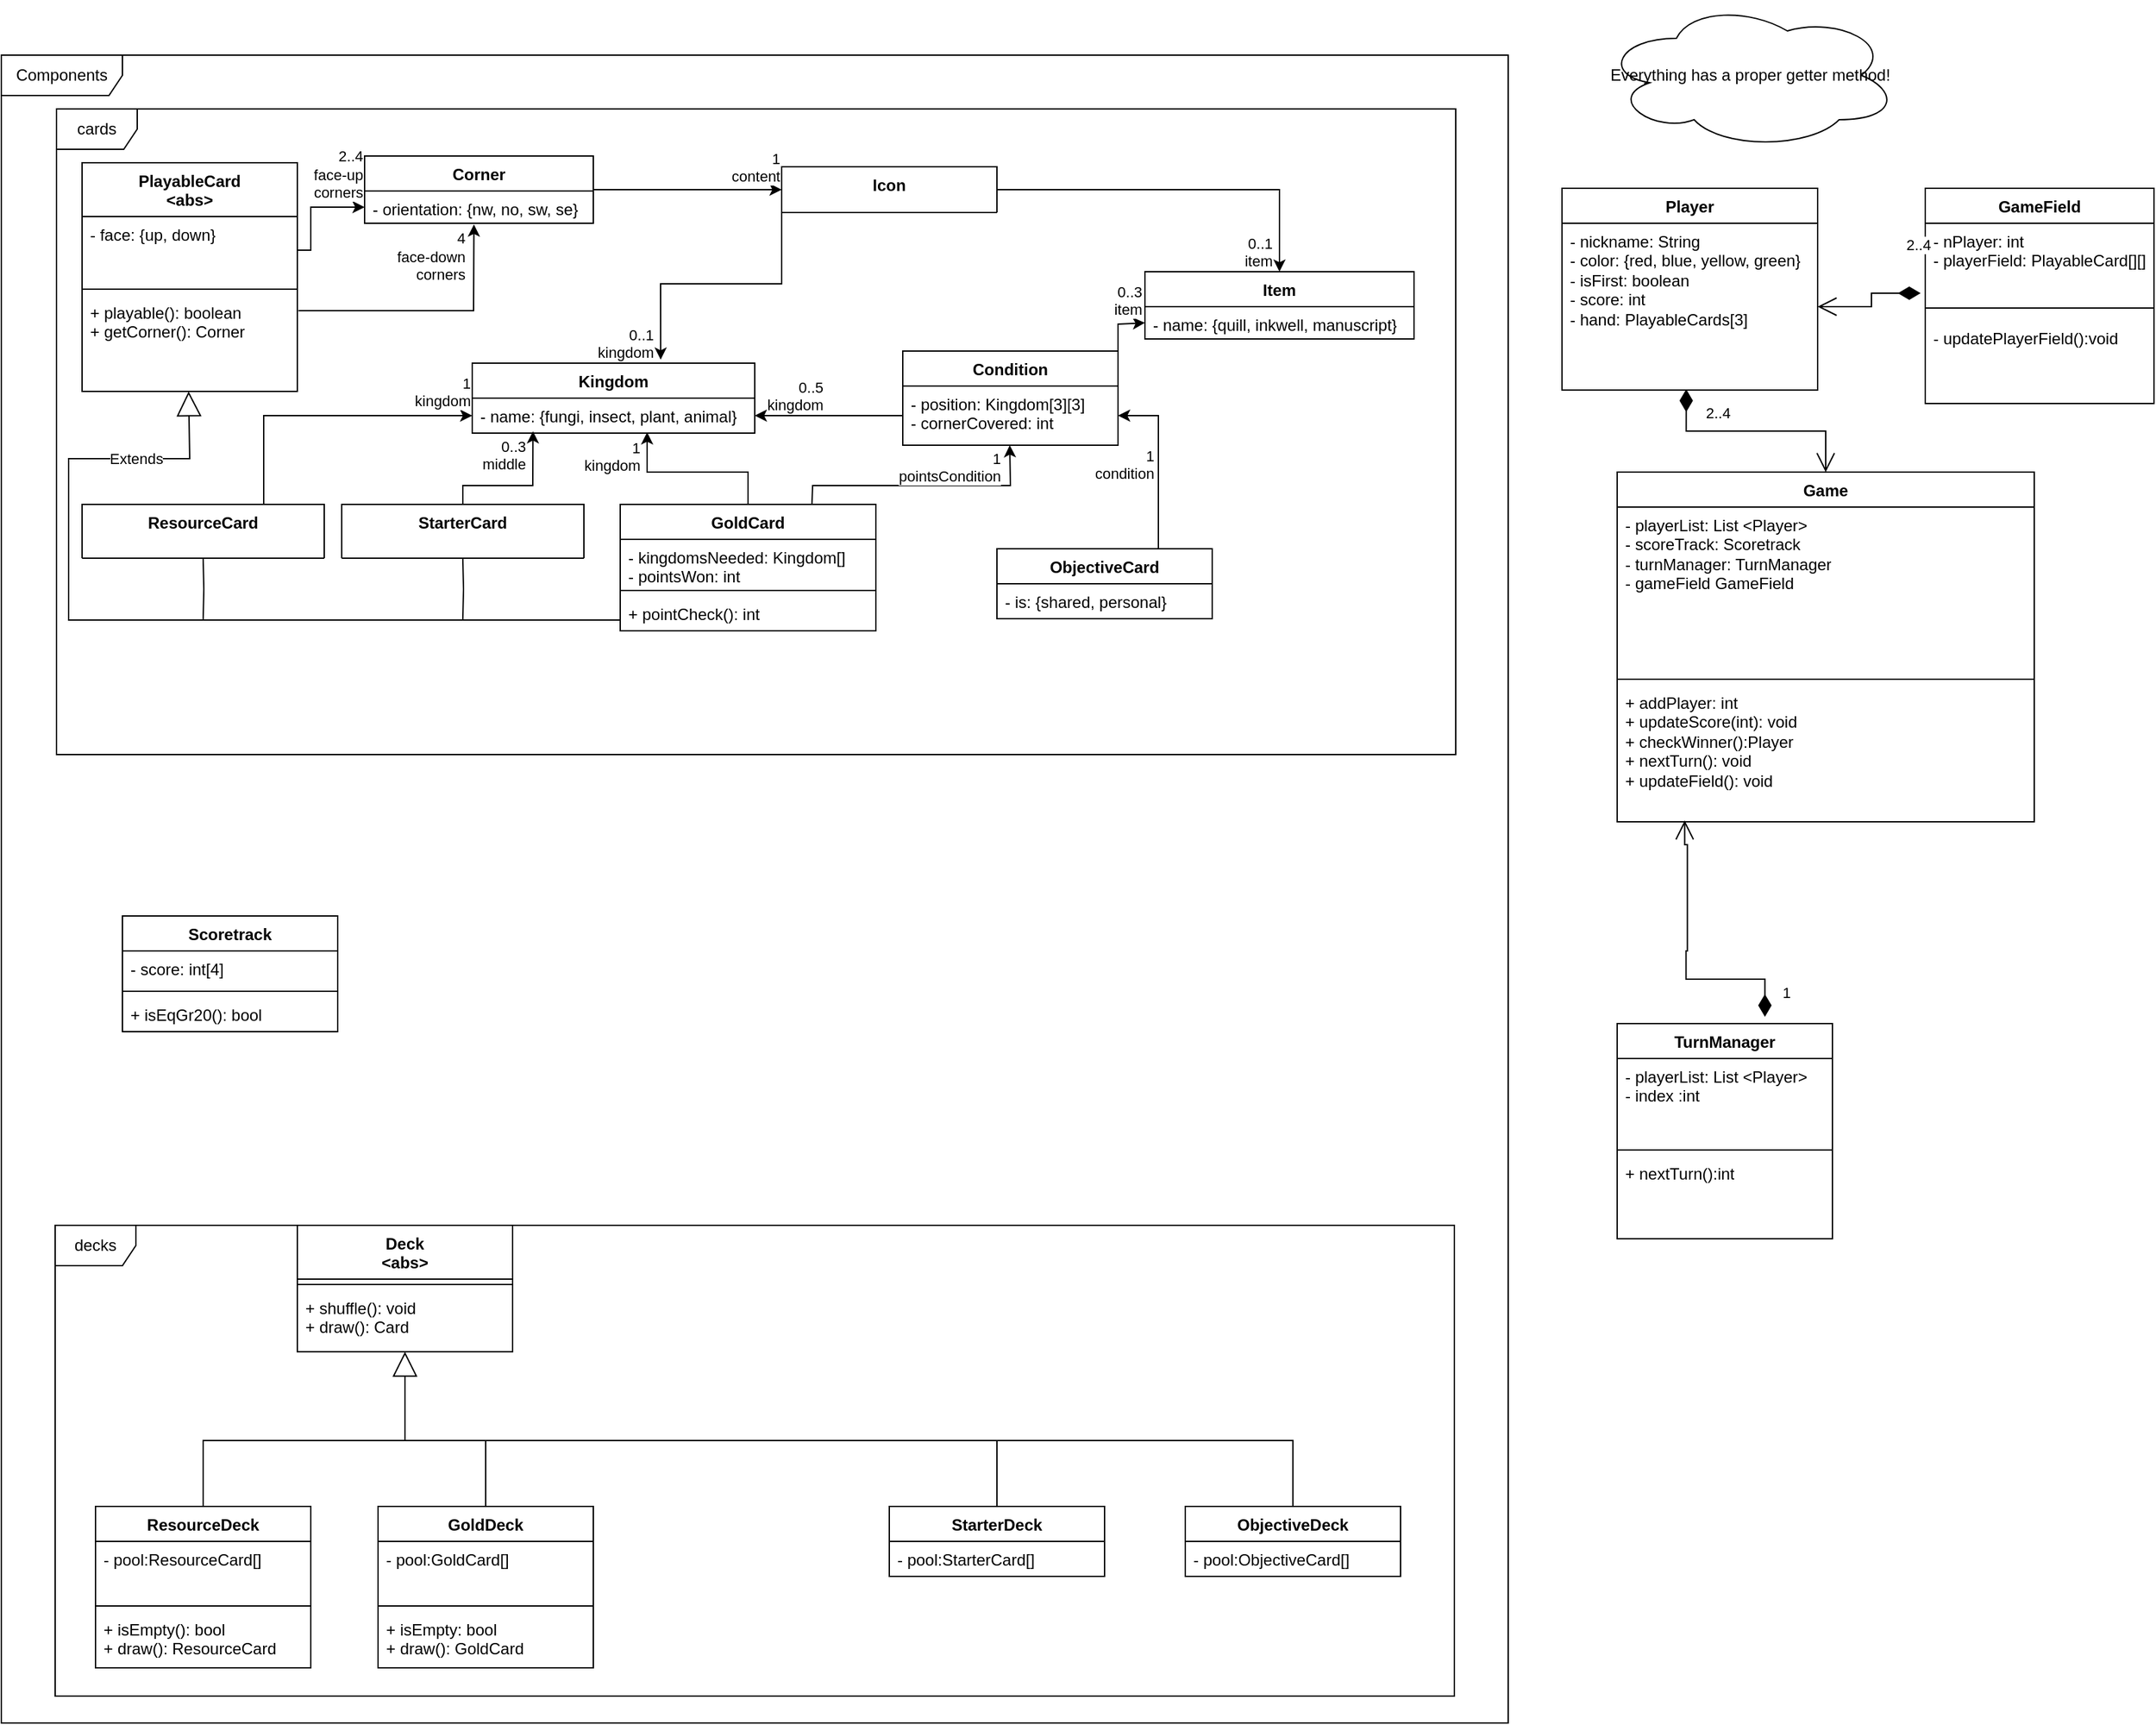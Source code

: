 <mxfile version="24.0.5" type="device">
  <diagram id="C5RBs43oDa-KdzZeNtuy" name="Page-1">
    <mxGraphModel dx="1290" dy="522" grid="1" gridSize="10" guides="1" tooltips="1" connect="1" arrows="1" fold="1" page="1" pageScale="1" pageWidth="827" pageHeight="1169" math="0" shadow="0">
      <root>
        <mxCell id="WIyWlLk6GJQsqaUBKTNV-0" />
        <mxCell id="WIyWlLk6GJQsqaUBKTNV-1" parent="WIyWlLk6GJQsqaUBKTNV-0" />
        <mxCell id="cyexqi5KJZJQGFpCqObf-0" value="Components" style="shape=umlFrame;whiteSpace=wrap;html=1;pointerEvents=0;width=90;height=30;" parent="WIyWlLk6GJQsqaUBKTNV-1" vertex="1">
          <mxGeometry x="20" y="60" width="1120" height="1240" as="geometry" />
        </mxCell>
        <mxCell id="cyexqi5KJZJQGFpCqObf-1" value="cards" style="shape=umlFrame;whiteSpace=wrap;html=1;pointerEvents=0;" parent="WIyWlLk6GJQsqaUBKTNV-1" vertex="1">
          <mxGeometry x="61" y="100" width="1040" height="480" as="geometry" />
        </mxCell>
        <mxCell id="cyexqi5KJZJQGFpCqObf-4" value="&lt;div&gt;PlayableCard&lt;/div&gt;&lt;div&gt;&amp;lt;abs&amp;gt;&lt;/div&gt;" style="swimlane;fontStyle=1;align=center;verticalAlign=top;childLayout=stackLayout;horizontal=1;startSize=40;horizontalStack=0;resizeParent=1;resizeParentMax=0;resizeLast=0;collapsible=1;marginBottom=0;whiteSpace=wrap;html=1;" parent="WIyWlLk6GJQsqaUBKTNV-1" vertex="1">
          <mxGeometry x="80" y="140" width="160" height="170" as="geometry" />
        </mxCell>
        <mxCell id="cyexqi5KJZJQGFpCqObf-5" value="- face: {up, down}" style="text;strokeColor=none;fillColor=none;align=left;verticalAlign=top;spacingLeft=4;spacingRight=4;overflow=hidden;rotatable=0;points=[[0,0.5],[1,0.5]];portConstraint=eastwest;whiteSpace=wrap;html=1;" parent="cyexqi5KJZJQGFpCqObf-4" vertex="1">
          <mxGeometry y="40" width="160" height="50" as="geometry" />
        </mxCell>
        <mxCell id="cyexqi5KJZJQGFpCqObf-6" value="" style="line;strokeWidth=1;fillColor=none;align=left;verticalAlign=middle;spacingTop=-1;spacingLeft=3;spacingRight=3;rotatable=0;labelPosition=right;points=[];portConstraint=eastwest;strokeColor=inherit;" parent="cyexqi5KJZJQGFpCqObf-4" vertex="1">
          <mxGeometry y="90" width="160" height="8" as="geometry" />
        </mxCell>
        <mxCell id="cyexqi5KJZJQGFpCqObf-7" value="&lt;div&gt;+ playable(): boolean&lt;/div&gt;+ getCorner(): Corner" style="text;strokeColor=none;fillColor=none;align=left;verticalAlign=top;spacingLeft=4;spacingRight=4;overflow=hidden;rotatable=0;points=[[0,0.5],[1,0.5]];portConstraint=eastwest;whiteSpace=wrap;html=1;" parent="cyexqi5KJZJQGFpCqObf-4" vertex="1">
          <mxGeometry y="98" width="160" height="72" as="geometry" />
        </mxCell>
        <mxCell id="cyexqi5KJZJQGFpCqObf-10" value="ResourceCard" style="swimlane;fontStyle=1;align=center;verticalAlign=top;childLayout=stackLayout;horizontal=1;startSize=60;horizontalStack=0;resizeParent=1;resizeParentMax=0;resizeLast=0;collapsible=1;marginBottom=0;whiteSpace=wrap;html=1;" parent="WIyWlLk6GJQsqaUBKTNV-1" vertex="1">
          <mxGeometry x="80" y="394" width="180" height="40" as="geometry" />
        </mxCell>
        <mxCell id="cyexqi5KJZJQGFpCqObf-14" value="GoldCard" style="swimlane;fontStyle=1;align=center;verticalAlign=top;childLayout=stackLayout;horizontal=1;startSize=26;horizontalStack=0;resizeParent=1;resizeParentMax=0;resizeLast=0;collapsible=1;marginBottom=0;whiteSpace=wrap;html=1;" parent="WIyWlLk6GJQsqaUBKTNV-1" vertex="1">
          <mxGeometry x="480" y="394" width="190" height="94" as="geometry" />
        </mxCell>
        <mxCell id="cyexqi5KJZJQGFpCqObf-15" value="&lt;div&gt;&lt;span style=&quot;background-color: initial;&quot;&gt;- kingdomsNeeded: Kingdom[]&lt;/span&gt;&lt;br&gt;&lt;/div&gt;&lt;div&gt;- pointsWon: int&lt;/div&gt;" style="text;strokeColor=none;fillColor=none;align=left;verticalAlign=top;spacingLeft=4;spacingRight=4;overflow=hidden;rotatable=0;points=[[0,0.5],[1,0.5]];portConstraint=eastwest;whiteSpace=wrap;html=1;" parent="cyexqi5KJZJQGFpCqObf-14" vertex="1">
          <mxGeometry y="26" width="190" height="34" as="geometry" />
        </mxCell>
        <mxCell id="cyexqi5KJZJQGFpCqObf-16" value="" style="line;strokeWidth=1;fillColor=none;align=left;verticalAlign=middle;spacingTop=-1;spacingLeft=3;spacingRight=3;rotatable=0;labelPosition=right;points=[];portConstraint=eastwest;strokeColor=inherit;" parent="cyexqi5KJZJQGFpCqObf-14" vertex="1">
          <mxGeometry y="60" width="190" height="8" as="geometry" />
        </mxCell>
        <mxCell id="cyexqi5KJZJQGFpCqObf-17" value="+ pointCheck(): int" style="text;strokeColor=none;fillColor=none;align=left;verticalAlign=top;spacingLeft=4;spacingRight=4;overflow=hidden;rotatable=0;points=[[0,0.5],[1,0.5]];portConstraint=eastwest;whiteSpace=wrap;html=1;" parent="cyexqi5KJZJQGFpCqObf-14" vertex="1">
          <mxGeometry y="68" width="190" height="26" as="geometry" />
        </mxCell>
        <mxCell id="cyexqi5KJZJQGFpCqObf-49" value="Scoretrack" style="swimlane;fontStyle=1;align=center;verticalAlign=top;childLayout=stackLayout;horizontal=1;startSize=26;horizontalStack=0;resizeParent=1;resizeParentMax=0;resizeLast=0;collapsible=1;marginBottom=0;whiteSpace=wrap;html=1;" parent="WIyWlLk6GJQsqaUBKTNV-1" vertex="1">
          <mxGeometry x="110" y="700" width="160" height="86" as="geometry" />
        </mxCell>
        <mxCell id="cyexqi5KJZJQGFpCqObf-50" value="- score: int[4]" style="text;strokeColor=none;fillColor=none;align=left;verticalAlign=top;spacingLeft=4;spacingRight=4;overflow=hidden;rotatable=0;points=[[0,0.5],[1,0.5]];portConstraint=eastwest;whiteSpace=wrap;html=1;" parent="cyexqi5KJZJQGFpCqObf-49" vertex="1">
          <mxGeometry y="26" width="160" height="26" as="geometry" />
        </mxCell>
        <mxCell id="cyexqi5KJZJQGFpCqObf-51" value="" style="line;strokeWidth=1;fillColor=none;align=left;verticalAlign=middle;spacingTop=-1;spacingLeft=3;spacingRight=3;rotatable=0;labelPosition=right;points=[];portConstraint=eastwest;strokeColor=inherit;" parent="cyexqi5KJZJQGFpCqObf-49" vertex="1">
          <mxGeometry y="52" width="160" height="8" as="geometry" />
        </mxCell>
        <mxCell id="cyexqi5KJZJQGFpCqObf-52" value="+ isEqGr20(): bool" style="text;strokeColor=none;fillColor=none;align=left;verticalAlign=top;spacingLeft=4;spacingRight=4;overflow=hidden;rotatable=0;points=[[0,0.5],[1,0.5]];portConstraint=eastwest;whiteSpace=wrap;html=1;" parent="cyexqi5KJZJQGFpCqObf-49" vertex="1">
          <mxGeometry y="60" width="160" height="26" as="geometry" />
        </mxCell>
        <mxCell id="cyexqi5KJZJQGFpCqObf-54" value="Player" style="swimlane;fontStyle=1;align=center;verticalAlign=top;childLayout=stackLayout;horizontal=1;startSize=26;horizontalStack=0;resizeParent=1;resizeParentMax=0;resizeLast=0;collapsible=1;marginBottom=0;whiteSpace=wrap;html=1;" parent="WIyWlLk6GJQsqaUBKTNV-1" vertex="1">
          <mxGeometry x="1180" y="159" width="190" height="150" as="geometry" />
        </mxCell>
        <mxCell id="cyexqi5KJZJQGFpCqObf-55" value="&lt;div&gt;- nickname: String&lt;/div&gt;&lt;div&gt;- color: {red, blue, yellow, green}&lt;/div&gt;&lt;div&gt;- isFirst: boolean&lt;/div&gt;&lt;div&gt;- score: int&lt;br&gt;&lt;/div&gt;&lt;div&gt;- hand: PlayableCards[3]&lt;/div&gt;" style="text;strokeColor=none;fillColor=none;align=left;verticalAlign=top;spacingLeft=4;spacingRight=4;overflow=hidden;rotatable=0;points=[[0,0.5],[1,0.5]];portConstraint=eastwest;whiteSpace=wrap;html=1;" parent="cyexqi5KJZJQGFpCqObf-54" vertex="1">
          <mxGeometry y="26" width="190" height="124" as="geometry" />
        </mxCell>
        <mxCell id="cyexqi5KJZJQGFpCqObf-58" value="&lt;div&gt;Deck&lt;/div&gt;&lt;div&gt;&amp;lt;abs&amp;gt;&lt;br&gt;&lt;/div&gt;" style="swimlane;fontStyle=1;align=center;verticalAlign=top;childLayout=stackLayout;horizontal=1;startSize=40;horizontalStack=0;resizeParent=1;resizeParentMax=0;resizeLast=0;collapsible=1;marginBottom=0;whiteSpace=wrap;html=1;" parent="WIyWlLk6GJQsqaUBKTNV-1" vertex="1">
          <mxGeometry x="240" y="930" width="160" height="94" as="geometry" />
        </mxCell>
        <mxCell id="cyexqi5KJZJQGFpCqObf-60" value="" style="line;strokeWidth=1;fillColor=none;align=left;verticalAlign=middle;spacingTop=-1;spacingLeft=3;spacingRight=3;rotatable=0;labelPosition=right;points=[];portConstraint=eastwest;strokeColor=inherit;" parent="cyexqi5KJZJQGFpCqObf-58" vertex="1">
          <mxGeometry y="40" width="160" height="8" as="geometry" />
        </mxCell>
        <mxCell id="cyexqi5KJZJQGFpCqObf-61" value="&lt;div&gt;+ shuffle(): void&lt;/div&gt;&lt;div&gt;+ draw(): Card&lt;br&gt;&lt;/div&gt;" style="text;strokeColor=none;fillColor=none;align=left;verticalAlign=top;spacingLeft=4;spacingRight=4;overflow=hidden;rotatable=0;points=[[0,0.5],[1,0.5]];portConstraint=eastwest;whiteSpace=wrap;html=1;" parent="cyexqi5KJZJQGFpCqObf-58" vertex="1">
          <mxGeometry y="48" width="160" height="46" as="geometry" />
        </mxCell>
        <mxCell id="cyexqi5KJZJQGFpCqObf-62" value="ResourceDeck" style="swimlane;fontStyle=1;align=center;verticalAlign=top;childLayout=stackLayout;horizontal=1;startSize=26;horizontalStack=0;resizeParent=1;resizeParentMax=0;resizeLast=0;collapsible=1;marginBottom=0;whiteSpace=wrap;html=1;" parent="WIyWlLk6GJQsqaUBKTNV-1" vertex="1">
          <mxGeometry x="90" y="1139" width="160" height="120" as="geometry" />
        </mxCell>
        <mxCell id="cyexqi5KJZJQGFpCqObf-63" value="&lt;div&gt;- pool:ResourceCard[]&lt;/div&gt;" style="text;strokeColor=none;fillColor=none;align=left;verticalAlign=top;spacingLeft=4;spacingRight=4;overflow=hidden;rotatable=0;points=[[0,0.5],[1,0.5]];portConstraint=eastwest;whiteSpace=wrap;html=1;" parent="cyexqi5KJZJQGFpCqObf-62" vertex="1">
          <mxGeometry y="26" width="160" height="44" as="geometry" />
        </mxCell>
        <mxCell id="cyexqi5KJZJQGFpCqObf-64" value="" style="line;strokeWidth=1;fillColor=none;align=left;verticalAlign=middle;spacingTop=-1;spacingLeft=3;spacingRight=3;rotatable=0;labelPosition=right;points=[];portConstraint=eastwest;strokeColor=inherit;" parent="cyexqi5KJZJQGFpCqObf-62" vertex="1">
          <mxGeometry y="70" width="160" height="8" as="geometry" />
        </mxCell>
        <mxCell id="cyexqi5KJZJQGFpCqObf-65" value="&lt;div&gt;+ isEmpty(): bool&lt;/div&gt;&lt;div&gt;+ draw(): ResourceCard&lt;br&gt;&lt;/div&gt;" style="text;strokeColor=none;fillColor=none;align=left;verticalAlign=top;spacingLeft=4;spacingRight=4;overflow=hidden;rotatable=0;points=[[0,0.5],[1,0.5]];portConstraint=eastwest;whiteSpace=wrap;html=1;" parent="cyexqi5KJZJQGFpCqObf-62" vertex="1">
          <mxGeometry y="78" width="160" height="42" as="geometry" />
        </mxCell>
        <mxCell id="cyexqi5KJZJQGFpCqObf-66" value="GoldDeck" style="swimlane;fontStyle=1;align=center;verticalAlign=top;childLayout=stackLayout;horizontal=1;startSize=26;horizontalStack=0;resizeParent=1;resizeParentMax=0;resizeLast=0;collapsible=1;marginBottom=0;whiteSpace=wrap;html=1;" parent="WIyWlLk6GJQsqaUBKTNV-1" vertex="1">
          <mxGeometry x="300" y="1139" width="160" height="120" as="geometry" />
        </mxCell>
        <mxCell id="cyexqi5KJZJQGFpCqObf-67" value="&lt;div&gt;- pool:Gold&lt;span style=&quot;background-color: initial;&quot;&gt;Card[]&lt;/span&gt;&lt;/div&gt;" style="text;strokeColor=none;fillColor=none;align=left;verticalAlign=top;spacingLeft=4;spacingRight=4;overflow=hidden;rotatable=0;points=[[0,0.5],[1,0.5]];portConstraint=eastwest;whiteSpace=wrap;html=1;" parent="cyexqi5KJZJQGFpCqObf-66" vertex="1">
          <mxGeometry y="26" width="160" height="44" as="geometry" />
        </mxCell>
        <mxCell id="cyexqi5KJZJQGFpCqObf-68" value="" style="line;strokeWidth=1;fillColor=none;align=left;verticalAlign=middle;spacingTop=-1;spacingLeft=3;spacingRight=3;rotatable=0;labelPosition=right;points=[];portConstraint=eastwest;strokeColor=inherit;" parent="cyexqi5KJZJQGFpCqObf-66" vertex="1">
          <mxGeometry y="70" width="160" height="8" as="geometry" />
        </mxCell>
        <mxCell id="cyexqi5KJZJQGFpCqObf-69" value="&lt;div&gt;+ isEmpty: bool&lt;/div&gt;&lt;div&gt;+ draw(): GoldCard&lt;br&gt;&lt;/div&gt;" style="text;strokeColor=none;fillColor=none;align=left;verticalAlign=top;spacingLeft=4;spacingRight=4;overflow=hidden;rotatable=0;points=[[0,0.5],[1,0.5]];portConstraint=eastwest;whiteSpace=wrap;html=1;" parent="cyexqi5KJZJQGFpCqObf-66" vertex="1">
          <mxGeometry y="78" width="160" height="42" as="geometry" />
        </mxCell>
        <mxCell id="cyexqi5KJZJQGFpCqObf-70" value="StarterDeck" style="swimlane;fontStyle=1;align=center;verticalAlign=top;childLayout=stackLayout;horizontal=1;startSize=26;horizontalStack=0;resizeParent=1;resizeParentMax=0;resizeLast=0;collapsible=1;marginBottom=0;whiteSpace=wrap;html=1;" parent="WIyWlLk6GJQsqaUBKTNV-1" vertex="1">
          <mxGeometry x="680" y="1139" width="160" height="52" as="geometry" />
        </mxCell>
        <mxCell id="cyexqi5KJZJQGFpCqObf-71" value="&lt;div&gt;- pool:StarterCard[]&lt;/div&gt;" style="text;strokeColor=none;fillColor=none;align=left;verticalAlign=top;spacingLeft=4;spacingRight=4;overflow=hidden;rotatable=0;points=[[0,0.5],[1,0.5]];portConstraint=eastwest;whiteSpace=wrap;html=1;" parent="cyexqi5KJZJQGFpCqObf-70" vertex="1">
          <mxGeometry y="26" width="160" height="26" as="geometry" />
        </mxCell>
        <mxCell id="cyexqi5KJZJQGFpCqObf-74" value="ObjectiveDeck" style="swimlane;fontStyle=1;align=center;verticalAlign=top;childLayout=stackLayout;horizontal=1;startSize=26;horizontalStack=0;resizeParent=1;resizeParentMax=0;resizeLast=0;collapsible=1;marginBottom=0;whiteSpace=wrap;html=1;" parent="WIyWlLk6GJQsqaUBKTNV-1" vertex="1">
          <mxGeometry x="900" y="1139" width="160" height="52" as="geometry" />
        </mxCell>
        <mxCell id="cyexqi5KJZJQGFpCqObf-75" value="&lt;div&gt;- pool:ObjectiveCard[]&lt;/div&gt;" style="text;strokeColor=none;fillColor=none;align=left;verticalAlign=top;spacingLeft=4;spacingRight=4;overflow=hidden;rotatable=0;points=[[0,0.5],[1,0.5]];portConstraint=eastwest;whiteSpace=wrap;html=1;" parent="cyexqi5KJZJQGFpCqObf-74" vertex="1">
          <mxGeometry y="26" width="160" height="26" as="geometry" />
        </mxCell>
        <mxCell id="cyexqi5KJZJQGFpCqObf-86" value="decks" style="shape=umlFrame;whiteSpace=wrap;html=1;pointerEvents=0;" parent="WIyWlLk6GJQsqaUBKTNV-1" vertex="1">
          <mxGeometry x="60" y="930" width="1040" height="350" as="geometry" />
        </mxCell>
        <mxCell id="cyexqi5KJZJQGFpCqObf-89" value="ObjectiveCard" style="swimlane;fontStyle=1;align=center;verticalAlign=top;childLayout=stackLayout;horizontal=1;startSize=26;horizontalStack=0;resizeParent=1;resizeParentMax=0;resizeLast=0;collapsible=1;marginBottom=0;whiteSpace=wrap;html=1;" parent="WIyWlLk6GJQsqaUBKTNV-1" vertex="1">
          <mxGeometry x="760" y="427" width="160" height="52" as="geometry" />
        </mxCell>
        <mxCell id="cyexqi5KJZJQGFpCqObf-90" value="- is: {shared, personal}" style="text;strokeColor=none;fillColor=none;align=left;verticalAlign=top;spacingLeft=4;spacingRight=4;overflow=hidden;rotatable=0;points=[[0,0.5],[1,0.5]];portConstraint=eastwest;whiteSpace=wrap;html=1;" parent="cyexqi5KJZJQGFpCqObf-89" vertex="1">
          <mxGeometry y="26" width="160" height="26" as="geometry" />
        </mxCell>
        <mxCell id="cyexqi5KJZJQGFpCqObf-94" value="" style="endArrow=block;endSize=16;endFill=0;html=1;rounded=0;exitX=0.5;exitY=0;exitDx=0;exitDy=0;" parent="WIyWlLk6GJQsqaUBKTNV-1" source="cyexqi5KJZJQGFpCqObf-66" target="cyexqi5KJZJQGFpCqObf-61" edge="1">
          <mxGeometry width="160" relative="1" as="geometry">
            <mxPoint x="450" y="1060" as="sourcePoint" />
            <mxPoint x="610" y="1060" as="targetPoint" />
            <Array as="points">
              <mxPoint x="380" y="1090" />
              <mxPoint x="320" y="1090" />
            </Array>
          </mxGeometry>
        </mxCell>
        <mxCell id="cyexqi5KJZJQGFpCqObf-98" value="Everything has a proper getter method!" style="ellipse;shape=cloud;whiteSpace=wrap;html=1;" parent="WIyWlLk6GJQsqaUBKTNV-1" vertex="1">
          <mxGeometry x="1210" y="20" width="220" height="110" as="geometry" />
        </mxCell>
        <mxCell id="w6ULAI7X55Qdr07IySUN-3" value="" style="endArrow=none;html=1;rounded=0;exitX=0.5;exitY=0;exitDx=0;exitDy=0;" parent="WIyWlLk6GJQsqaUBKTNV-1" source="cyexqi5KJZJQGFpCqObf-70" edge="1">
          <mxGeometry width="50" height="50" relative="1" as="geometry">
            <mxPoint x="700" y="1114" as="sourcePoint" />
            <mxPoint x="380" y="1090" as="targetPoint" />
            <Array as="points">
              <mxPoint x="760" y="1090" />
            </Array>
          </mxGeometry>
        </mxCell>
        <mxCell id="w6ULAI7X55Qdr07IySUN-4" value="" style="endArrow=none;html=1;rounded=0;exitX=0.5;exitY=0;exitDx=0;exitDy=0;" parent="WIyWlLk6GJQsqaUBKTNV-1" edge="1">
          <mxGeometry width="50" height="50" relative="1" as="geometry">
            <mxPoint x="980" y="1139" as="sourcePoint" />
            <mxPoint x="760" y="1090" as="targetPoint" />
            <Array as="points">
              <mxPoint x="980" y="1090" />
            </Array>
          </mxGeometry>
        </mxCell>
        <mxCell id="w6ULAI7X55Qdr07IySUN-5" value="" style="endArrow=none;html=1;rounded=0;exitX=0.5;exitY=0;exitDx=0;exitDy=0;" parent="WIyWlLk6GJQsqaUBKTNV-1" edge="1">
          <mxGeometry width="50" height="50" relative="1" as="geometry">
            <mxPoint x="170" y="1139" as="sourcePoint" />
            <mxPoint x="340" y="1090" as="targetPoint" />
            <Array as="points">
              <mxPoint x="170" y="1090" />
            </Array>
          </mxGeometry>
        </mxCell>
        <mxCell id="opdAY9TqX95u1ahsTRh5-0" value="Game&lt;div&gt;&lt;br&gt;&lt;/div&gt;" style="swimlane;fontStyle=1;align=center;verticalAlign=top;childLayout=stackLayout;horizontal=1;startSize=26;horizontalStack=0;resizeParent=1;resizeParentMax=0;resizeLast=0;collapsible=1;marginBottom=0;whiteSpace=wrap;html=1;" parent="WIyWlLk6GJQsqaUBKTNV-1" vertex="1">
          <mxGeometry x="1221" y="370" width="310" height="260" as="geometry" />
        </mxCell>
        <mxCell id="opdAY9TqX95u1ahsTRh5-1" value="- playerList: List &amp;lt;Player&amp;gt;&lt;div&gt;- scoreTrack: Scoretrack&amp;nbsp;&lt;/div&gt;&lt;div&gt;- turnManager: TurnManager&lt;/div&gt;&lt;div&gt;- gameField GameField&lt;/div&gt;" style="text;strokeColor=none;fillColor=none;align=left;verticalAlign=top;spacingLeft=4;spacingRight=4;overflow=hidden;rotatable=0;points=[[0,0.5],[1,0.5]];portConstraint=eastwest;whiteSpace=wrap;html=1;" parent="opdAY9TqX95u1ahsTRh5-0" vertex="1">
          <mxGeometry y="26" width="310" height="124" as="geometry" />
        </mxCell>
        <mxCell id="opdAY9TqX95u1ahsTRh5-2" value="" style="line;strokeWidth=1;fillColor=none;align=left;verticalAlign=middle;spacingTop=-1;spacingLeft=3;spacingRight=3;rotatable=0;labelPosition=right;points=[];portConstraint=eastwest;strokeColor=inherit;" parent="opdAY9TqX95u1ahsTRh5-0" vertex="1">
          <mxGeometry y="150" width="310" height="8" as="geometry" />
        </mxCell>
        <mxCell id="opdAY9TqX95u1ahsTRh5-3" value="+ addPlayer: int&lt;div&gt;+ updateScore(int): void&lt;/div&gt;&lt;div&gt;+ checkWinner():Player&lt;/div&gt;&lt;div&gt;+ nextTurn(): void&lt;/div&gt;&lt;div&gt;+ updateField(): void&lt;/div&gt;" style="text;strokeColor=none;fillColor=none;align=left;verticalAlign=top;spacingLeft=4;spacingRight=4;overflow=hidden;rotatable=0;points=[[0,0.5],[1,0.5]];portConstraint=eastwest;whiteSpace=wrap;html=1;" parent="opdAY9TqX95u1ahsTRh5-0" vertex="1">
          <mxGeometry y="158" width="310" height="102" as="geometry" />
        </mxCell>
        <mxCell id="opdAY9TqX95u1ahsTRh5-4" value="TurnManager" style="swimlane;fontStyle=1;align=center;verticalAlign=top;childLayout=stackLayout;horizontal=1;startSize=26;horizontalStack=0;resizeParent=1;resizeParentMax=0;resizeLast=0;collapsible=1;marginBottom=0;whiteSpace=wrap;html=1;" parent="WIyWlLk6GJQsqaUBKTNV-1" vertex="1">
          <mxGeometry x="1221" y="780" width="160" height="160" as="geometry" />
        </mxCell>
        <mxCell id="opdAY9TqX95u1ahsTRh5-5" value="- playerList: List &amp;lt;Player&amp;gt;&lt;div&gt;- index :int&lt;/div&gt;" style="text;strokeColor=none;fillColor=none;align=left;verticalAlign=top;spacingLeft=4;spacingRight=4;overflow=hidden;rotatable=0;points=[[0,0.5],[1,0.5]];portConstraint=eastwest;whiteSpace=wrap;html=1;" parent="opdAY9TqX95u1ahsTRh5-4" vertex="1">
          <mxGeometry y="26" width="160" height="64" as="geometry" />
        </mxCell>
        <mxCell id="opdAY9TqX95u1ahsTRh5-6" value="" style="line;strokeWidth=1;fillColor=none;align=left;verticalAlign=middle;spacingTop=-1;spacingLeft=3;spacingRight=3;rotatable=0;labelPosition=right;points=[];portConstraint=eastwest;strokeColor=inherit;" parent="opdAY9TqX95u1ahsTRh5-4" vertex="1">
          <mxGeometry y="90" width="160" height="8" as="geometry" />
        </mxCell>
        <mxCell id="opdAY9TqX95u1ahsTRh5-7" value="+ nextTurn():int" style="text;strokeColor=none;fillColor=none;align=left;verticalAlign=top;spacingLeft=4;spacingRight=4;overflow=hidden;rotatable=0;points=[[0,0.5],[1,0.5]];portConstraint=eastwest;whiteSpace=wrap;html=1;" parent="opdAY9TqX95u1ahsTRh5-4" vertex="1">
          <mxGeometry y="98" width="160" height="62" as="geometry" />
        </mxCell>
        <mxCell id="opdAY9TqX95u1ahsTRh5-9" value="GameField" style="swimlane;fontStyle=1;align=center;verticalAlign=top;childLayout=stackLayout;horizontal=1;startSize=26;horizontalStack=0;resizeParent=1;resizeParentMax=0;resizeLast=0;collapsible=1;marginBottom=0;whiteSpace=wrap;html=1;" parent="WIyWlLk6GJQsqaUBKTNV-1" vertex="1">
          <mxGeometry x="1450" y="159" width="170" height="160" as="geometry" />
        </mxCell>
        <mxCell id="opdAY9TqX95u1ahsTRh5-10" value="- nPlayer: int&lt;div&gt;&lt;span style=&quot;background-color: initial;&quot;&gt;- playerField: PlayableCard[][]&lt;/span&gt;&lt;br&gt;&lt;/div&gt;" style="text;strokeColor=none;fillColor=none;align=left;verticalAlign=top;spacingLeft=4;spacingRight=4;overflow=hidden;rotatable=0;points=[[0,0.5],[1,0.5]];portConstraint=eastwest;whiteSpace=wrap;html=1;" parent="opdAY9TqX95u1ahsTRh5-9" vertex="1">
          <mxGeometry y="26" width="170" height="54" as="geometry" />
        </mxCell>
        <mxCell id="opdAY9TqX95u1ahsTRh5-11" value="" style="line;strokeWidth=1;fillColor=none;align=left;verticalAlign=middle;spacingTop=-1;spacingLeft=3;spacingRight=3;rotatable=0;labelPosition=right;points=[];portConstraint=eastwest;strokeColor=inherit;" parent="opdAY9TqX95u1ahsTRh5-9" vertex="1">
          <mxGeometry y="80" width="170" height="18" as="geometry" />
        </mxCell>
        <mxCell id="opdAY9TqX95u1ahsTRh5-12" value="- updatePlayerField():void" style="text;strokeColor=none;fillColor=none;align=left;verticalAlign=top;spacingLeft=4;spacingRight=4;overflow=hidden;rotatable=0;points=[[0,0.5],[1,0.5]];portConstraint=eastwest;whiteSpace=wrap;html=1;" parent="opdAY9TqX95u1ahsTRh5-9" vertex="1">
          <mxGeometry y="98" width="170" height="62" as="geometry" />
        </mxCell>
        <mxCell id="opdAY9TqX95u1ahsTRh5-15" value="1" style="endArrow=open;html=1;endSize=12;startArrow=diamondThin;startSize=14;startFill=1;edgeStyle=orthogonalEdgeStyle;align=left;verticalAlign=bottom;rounded=0;exitX=0.735;exitY=-0.012;exitDx=0;exitDy=0;exitPerimeter=0;entryX=0.187;entryY=1.02;entryDx=0;entryDy=0;entryPerimeter=0;" parent="WIyWlLk6GJQsqaUBKTNV-1" edge="1">
          <mxGeometry x="-0.908" y="-11" relative="1" as="geometry">
            <mxPoint x="1330.82" y="775.04" as="sourcePoint" />
            <mxPoint x="1271.19" y="629" as="targetPoint" />
            <Array as="points">
              <mxPoint x="1331.22" y="746.96" />
              <mxPoint x="1272.22" y="746.96" />
              <mxPoint x="1272.22" y="725.96" />
              <mxPoint x="1273.22" y="725.96" />
              <mxPoint x="1273.22" y="646.96" />
              <mxPoint x="1271.22" y="646.96" />
            </Array>
            <mxPoint as="offset" />
          </mxGeometry>
        </mxCell>
        <mxCell id="opdAY9TqX95u1ahsTRh5-18" value="2..4" style="endArrow=open;html=1;endSize=12;startArrow=diamondThin;startSize=14;startFill=1;edgeStyle=orthogonalEdgeStyle;align=left;verticalAlign=bottom;rounded=0;entryX=0.5;entryY=0;entryDx=0;entryDy=0;exitX=0.486;exitY=0.995;exitDx=0;exitDy=0;exitPerimeter=0;" parent="WIyWlLk6GJQsqaUBKTNV-1" target="opdAY9TqX95u1ahsTRh5-0" edge="1" source="cyexqi5KJZJQGFpCqObf-55">
          <mxGeometry x="-0.476" y="5" relative="1" as="geometry">
            <mxPoint x="1290" y="318" as="sourcePoint" />
            <mxPoint x="1450" y="318" as="targetPoint" />
            <mxPoint as="offset" />
          </mxGeometry>
        </mxCell>
        <mxCell id="AdmM8wqcMnkrsijNoPZz-7" value="&lt;div&gt;&lt;span style=&quot;background-color: initial;&quot;&gt;StarterCard&lt;/span&gt;&lt;br&gt;&lt;/div&gt;" style="swimlane;fontStyle=1;align=center;verticalAlign=top;childLayout=stackLayout;horizontal=1;startSize=70;horizontalStack=0;resizeParent=1;resizeParentMax=0;resizeLast=0;collapsible=1;marginBottom=0;whiteSpace=wrap;html=1;" parent="WIyWlLk6GJQsqaUBKTNV-1" vertex="1">
          <mxGeometry x="273" y="394" width="180" height="40" as="geometry" />
        </mxCell>
        <mxCell id="AdmM8wqcMnkrsijNoPZz-11" value="2..4" style="endArrow=open;html=1;endSize=12;startArrow=diamondThin;startSize=14;startFill=1;edgeStyle=orthogonalEdgeStyle;align=left;verticalAlign=bottom;rounded=0;entryX=1;entryY=0.5;entryDx=0;entryDy=0;exitX=-0.02;exitY=0.963;exitDx=0;exitDy=0;exitPerimeter=0;" parent="WIyWlLk6GJQsqaUBKTNV-1" source="opdAY9TqX95u1ahsTRh5-10" target="cyexqi5KJZJQGFpCqObf-55" edge="1">
          <mxGeometry x="-0.715" y="-27" relative="1" as="geometry">
            <mxPoint x="1343.49" y="267" as="sourcePoint" />
            <mxPoint x="1429.49" y="319" as="targetPoint" />
            <mxPoint as="offset" />
          </mxGeometry>
        </mxCell>
        <mxCell id="AdmM8wqcMnkrsijNoPZz-15" value="Corner" style="swimlane;fontStyle=1;align=center;verticalAlign=top;childLayout=stackLayout;horizontal=1;startSize=26;horizontalStack=0;resizeParent=1;resizeParentMax=0;resizeLast=0;collapsible=1;marginBottom=0;whiteSpace=wrap;html=1;" parent="WIyWlLk6GJQsqaUBKTNV-1" vertex="1">
          <mxGeometry x="290" y="135" width="170" height="50" as="geometry" />
        </mxCell>
        <mxCell id="AdmM8wqcMnkrsijNoPZz-16" value="&lt;div&gt;- orientation: {nw, no, sw, se}&lt;/div&gt;" style="text;strokeColor=none;fillColor=none;align=left;verticalAlign=top;spacingLeft=4;spacingRight=4;overflow=hidden;rotatable=0;points=[[0,0.5],[1,0.5]];portConstraint=eastwest;whiteSpace=wrap;html=1;" parent="AdmM8wqcMnkrsijNoPZz-15" vertex="1">
          <mxGeometry y="26" width="170" height="24" as="geometry" />
        </mxCell>
        <mxCell id="1DTAicYSYtVY9vasAW3u-0" value="&lt;div&gt;&lt;span style=&quot;white-space: pre;&quot;&gt;Icon&lt;/span&gt;&lt;/div&gt;&lt;div&gt;&lt;span style=&quot;white-space: pre;&quot;&gt;&lt;br&gt;&lt;/span&gt;&lt;/div&gt;" style="swimlane;fontStyle=1;align=center;verticalAlign=top;childLayout=stackLayout;horizontal=1;startSize=34;horizontalStack=0;resizeParent=1;resizeParentMax=0;resizeLast=0;collapsible=1;marginBottom=0;whiteSpace=wrap;html=1;" parent="WIyWlLk6GJQsqaUBKTNV-1" vertex="1">
          <mxGeometry x="600" y="143" width="160" height="34" as="geometry">
            <mxRectangle x="280" y="106" width="90" height="40" as="alternateBounds" />
          </mxGeometry>
        </mxCell>
        <mxCell id="1DTAicYSYtVY9vasAW3u-3" value="Kingdom" style="swimlane;fontStyle=1;align=center;verticalAlign=top;childLayout=stackLayout;horizontal=1;startSize=26;horizontalStack=0;resizeParent=1;resizeParentMax=0;resizeLast=0;collapsible=1;marginBottom=0;whiteSpace=wrap;html=1;" parent="WIyWlLk6GJQsqaUBKTNV-1" vertex="1">
          <mxGeometry x="370" y="289" width="210" height="52" as="geometry">
            <mxRectangle x="460" y="219" width="90" height="30" as="alternateBounds" />
          </mxGeometry>
        </mxCell>
        <mxCell id="1DTAicYSYtVY9vasAW3u-4" value="- name: {fungi, insect, plant, animal}" style="text;strokeColor=none;fillColor=none;align=left;verticalAlign=top;spacingLeft=4;spacingRight=4;overflow=hidden;rotatable=0;points=[[0,0.5],[1,0.5]];portConstraint=eastwest;whiteSpace=wrap;html=1;" parent="1DTAicYSYtVY9vasAW3u-3" vertex="1">
          <mxGeometry y="26" width="210" height="26" as="geometry" />
        </mxCell>
        <mxCell id="1DTAicYSYtVY9vasAW3u-6" value="Condition" style="swimlane;fontStyle=1;align=center;verticalAlign=top;childLayout=stackLayout;horizontal=1;startSize=26;horizontalStack=0;resizeParent=1;resizeParentMax=0;resizeLast=0;collapsible=1;marginBottom=0;whiteSpace=wrap;html=1;" parent="WIyWlLk6GJQsqaUBKTNV-1" vertex="1">
          <mxGeometry x="690" y="280" width="160" height="70" as="geometry" />
        </mxCell>
        <mxCell id="1DTAicYSYtVY9vasAW3u-7" value="&lt;div&gt;&lt;span style=&quot;background-color: initial;&quot;&gt;- position: Kingdom[3][3]&lt;/span&gt;&lt;br&gt;&lt;/div&gt;&lt;div&gt;- cornerCovered: int&lt;br&gt;&lt;/div&gt;" style="text;strokeColor=none;fillColor=none;align=left;verticalAlign=top;spacingLeft=4;spacingRight=4;overflow=hidden;rotatable=0;points=[[0,0.5],[1,0.5]];portConstraint=eastwest;whiteSpace=wrap;html=1;" parent="1DTAicYSYtVY9vasAW3u-6" vertex="1">
          <mxGeometry y="26" width="160" height="44" as="geometry" />
        </mxCell>
        <mxCell id="1DTAicYSYtVY9vasAW3u-11" value="Item" style="swimlane;fontStyle=1;align=center;verticalAlign=top;childLayout=stackLayout;horizontal=1;startSize=26;horizontalStack=0;resizeParent=1;resizeParentMax=0;resizeLast=0;collapsible=1;marginBottom=0;whiteSpace=wrap;html=1;" parent="WIyWlLk6GJQsqaUBKTNV-1" vertex="1">
          <mxGeometry x="870" y="221" width="200" height="50" as="geometry" />
        </mxCell>
        <mxCell id="1DTAicYSYtVY9vasAW3u-12" value="- name: {quill, inkwell, manuscript}" style="text;strokeColor=none;fillColor=none;align=left;verticalAlign=top;spacingLeft=4;spacingRight=4;overflow=hidden;rotatable=0;points=[[0,0.5],[1,0.5]];portConstraint=eastwest;whiteSpace=wrap;html=1;" parent="1DTAicYSYtVY9vasAW3u-11" vertex="1">
          <mxGeometry y="26" width="200" height="24" as="geometry" />
        </mxCell>
        <mxCell id="1DTAicYSYtVY9vasAW3u-16" value="" style="endArrow=classic;html=1;rounded=0;entryX=0;entryY=0.5;entryDx=0;entryDy=0;exitX=1;exitY=0.5;exitDx=0;exitDy=0;" parent="WIyWlLk6GJQsqaUBKTNV-1" source="1DTAicYSYtVY9vasAW3u-7" target="1DTAicYSYtVY9vasAW3u-12" edge="1">
          <mxGeometry relative="1" as="geometry">
            <mxPoint x="730" y="360" as="sourcePoint" />
            <mxPoint x="940" y="250" as="targetPoint" />
            <Array as="points">
              <mxPoint x="850" y="260" />
            </Array>
          </mxGeometry>
        </mxCell>
        <mxCell id="1DTAicYSYtVY9vasAW3u-19" value="0..3&lt;div&gt;item&lt;/div&gt;" style="edgeLabel;resizable=0;html=1;;align=right;verticalAlign=bottom;" parent="1DTAicYSYtVY9vasAW3u-16" connectable="0" vertex="1">
          <mxGeometry x="1" relative="1" as="geometry">
            <mxPoint x="-1" y="-2" as="offset" />
          </mxGeometry>
        </mxCell>
        <mxCell id="1DTAicYSYtVY9vasAW3u-21" value="" style="endArrow=classic;html=1;rounded=0;entryX=1;entryY=0.5;entryDx=0;entryDy=0;exitX=0;exitY=0.5;exitDx=0;exitDy=0;" parent="WIyWlLk6GJQsqaUBKTNV-1" source="1DTAicYSYtVY9vasAW3u-7" target="1DTAicYSYtVY9vasAW3u-4" edge="1">
          <mxGeometry relative="1" as="geometry">
            <mxPoint x="730" y="360" as="sourcePoint" />
            <mxPoint x="890" y="360" as="targetPoint" />
            <Array as="points" />
          </mxGeometry>
        </mxCell>
        <mxCell id="1DTAicYSYtVY9vasAW3u-24" value="0..5&lt;div&gt;kingdom&lt;/div&gt;" style="edgeLabel;resizable=0;html=1;;align=right;verticalAlign=bottom;" parent="1DTAicYSYtVY9vasAW3u-21" connectable="0" vertex="1">
          <mxGeometry x="1" relative="1" as="geometry">
            <mxPoint x="51" as="offset" />
          </mxGeometry>
        </mxCell>
        <mxCell id="1DTAicYSYtVY9vasAW3u-26" value="" style="endArrow=classic;html=1;rounded=0;entryX=0.667;entryY=-0.05;entryDx=0;entryDy=0;exitX=0;exitY=0.5;exitDx=0;exitDy=0;entryPerimeter=0;" parent="WIyWlLk6GJQsqaUBKTNV-1" source="1DTAicYSYtVY9vasAW3u-0" target="1DTAicYSYtVY9vasAW3u-3" edge="1">
          <mxGeometry relative="1" as="geometry">
            <mxPoint x="690" y="359" as="sourcePoint" />
            <mxPoint x="890" y="360" as="targetPoint" />
            <Array as="points">
              <mxPoint x="600" y="230" />
              <mxPoint x="510" y="230" />
            </Array>
          </mxGeometry>
        </mxCell>
        <mxCell id="1DTAicYSYtVY9vasAW3u-29" value="0..1&lt;div&gt;kingdom&lt;/div&gt;" style="edgeLabel;resizable=0;html=1;;align=right;verticalAlign=bottom;" parent="1DTAicYSYtVY9vasAW3u-26" connectable="0" vertex="1">
          <mxGeometry x="1" relative="1" as="geometry">
            <mxPoint x="-5" y="3" as="offset" />
          </mxGeometry>
        </mxCell>
        <mxCell id="1DTAicYSYtVY9vasAW3u-30" value="" style="endArrow=classic;html=1;rounded=0;entryX=0.5;entryY=0;entryDx=0;entryDy=0;exitX=1;exitY=0.5;exitDx=0;exitDy=0;" parent="WIyWlLk6GJQsqaUBKTNV-1" source="1DTAicYSYtVY9vasAW3u-0" target="1DTAicYSYtVY9vasAW3u-11" edge="1">
          <mxGeometry relative="1" as="geometry">
            <mxPoint x="850" y="359" as="sourcePoint" />
            <mxPoint x="890" y="360" as="targetPoint" />
            <Array as="points">
              <mxPoint x="970" y="160" />
            </Array>
          </mxGeometry>
        </mxCell>
        <mxCell id="1DTAicYSYtVY9vasAW3u-33" value="0..1&lt;div&gt;item&lt;/div&gt;" style="edgeLabel;resizable=0;html=1;;align=right;verticalAlign=bottom;" parent="1DTAicYSYtVY9vasAW3u-30" connectable="0" vertex="1">
          <mxGeometry x="1" relative="1" as="geometry">
            <mxPoint x="-5" as="offset" />
          </mxGeometry>
        </mxCell>
        <mxCell id="1DTAicYSYtVY9vasAW3u-36" value="" style="endArrow=classic;html=1;rounded=0;entryX=0;entryY=0.5;entryDx=0;entryDy=0;exitX=1;exitY=0.5;exitDx=0;exitDy=0;" parent="WIyWlLk6GJQsqaUBKTNV-1" source="cyexqi5KJZJQGFpCqObf-5" target="AdmM8wqcMnkrsijNoPZz-16" edge="1">
          <mxGeometry relative="1" as="geometry">
            <mxPoint x="229" y="205" as="sourcePoint" />
            <mxPoint x="279" y="173" as="targetPoint" />
            <Array as="points">
              <mxPoint x="250" y="205" />
              <mxPoint x="250" y="173" />
            </Array>
          </mxGeometry>
        </mxCell>
        <mxCell id="1DTAicYSYtVY9vasAW3u-39" value="2..4&lt;div&gt;face-up&lt;/div&gt;&lt;div&gt;corners&lt;/div&gt;" style="edgeLabel;resizable=0;html=1;;align=right;verticalAlign=bottom;" parent="1DTAicYSYtVY9vasAW3u-36" connectable="0" vertex="1">
          <mxGeometry x="1" relative="1" as="geometry">
            <mxPoint x="-1" y="-3" as="offset" />
          </mxGeometry>
        </mxCell>
        <mxCell id="1DTAicYSYtVY9vasAW3u-47" value="" style="endArrow=classic;html=1;rounded=0;exitX=1.005;exitY=0.167;exitDx=0;exitDy=0;entryX=0.478;entryY=1.037;entryDx=0;entryDy=0;entryPerimeter=0;exitPerimeter=0;" parent="WIyWlLk6GJQsqaUBKTNV-1" source="cyexqi5KJZJQGFpCqObf-7" target="AdmM8wqcMnkrsijNoPZz-16" edge="1">
          <mxGeometry relative="1" as="geometry">
            <mxPoint x="430" y="240" as="sourcePoint" />
            <mxPoint x="590" y="240" as="targetPoint" />
            <Array as="points">
              <mxPoint x="371" y="250" />
            </Array>
          </mxGeometry>
        </mxCell>
        <mxCell id="1DTAicYSYtVY9vasAW3u-50" value="4&lt;div&gt;face-down&lt;/div&gt;&lt;div&gt;corners&lt;/div&gt;" style="edgeLabel;resizable=0;html=1;;align=right;verticalAlign=bottom;" parent="1DTAicYSYtVY9vasAW3u-47" connectable="0" vertex="1">
          <mxGeometry x="1" relative="1" as="geometry">
            <mxPoint x="-6" y="46" as="offset" />
          </mxGeometry>
        </mxCell>
        <mxCell id="1DTAicYSYtVY9vasAW3u-53" value="" style="endArrow=classic;html=1;rounded=0;exitX=1;exitY=0.5;exitDx=0;exitDy=0;" parent="WIyWlLk6GJQsqaUBKTNV-1" source="AdmM8wqcMnkrsijNoPZz-15" edge="1">
          <mxGeometry relative="1" as="geometry">
            <mxPoint x="600" y="280" as="sourcePoint" />
            <mxPoint x="600" y="160" as="targetPoint" />
          </mxGeometry>
        </mxCell>
        <mxCell id="1DTAicYSYtVY9vasAW3u-56" value="1&lt;div&gt;content&lt;/div&gt;" style="edgeLabel;resizable=0;html=1;;align=right;verticalAlign=bottom;" parent="1DTAicYSYtVY9vasAW3u-53" connectable="0" vertex="1">
          <mxGeometry x="1" relative="1" as="geometry">
            <mxPoint x="-1" y="-2" as="offset" />
          </mxGeometry>
        </mxCell>
        <mxCell id="1DTAicYSYtVY9vasAW3u-57" value="" style="endArrow=classic;html=1;rounded=0;exitX=0.5;exitY=0;exitDx=0;exitDy=0;entryX=0.215;entryY=0.946;entryDx=0;entryDy=0;entryPerimeter=0;" parent="WIyWlLk6GJQsqaUBKTNV-1" source="AdmM8wqcMnkrsijNoPZz-7" target="1DTAicYSYtVY9vasAW3u-4" edge="1">
          <mxGeometry relative="1" as="geometry">
            <mxPoint x="600" y="280" as="sourcePoint" />
            <mxPoint x="760" y="280" as="targetPoint" />
            <Array as="points">
              <mxPoint x="363" y="380" />
              <mxPoint x="415" y="380" />
            </Array>
          </mxGeometry>
        </mxCell>
        <mxCell id="1DTAicYSYtVY9vasAW3u-60" value="&lt;div&gt;0..3&lt;/div&gt;middle" style="edgeLabel;resizable=0;html=1;;align=right;verticalAlign=bottom;" parent="1DTAicYSYtVY9vasAW3u-57" connectable="0" vertex="1">
          <mxGeometry x="1" relative="1" as="geometry">
            <mxPoint x="-5" y="33" as="offset" />
          </mxGeometry>
        </mxCell>
        <mxCell id="1DTAicYSYtVY9vasAW3u-69" value="" style="endArrow=classic;html=1;rounded=0;entryX=0;entryY=0.5;entryDx=0;entryDy=0;exitX=0.75;exitY=0;exitDx=0;exitDy=0;" parent="WIyWlLk6GJQsqaUBKTNV-1" source="cyexqi5KJZJQGFpCqObf-10" target="1DTAicYSYtVY9vasAW3u-4" edge="1">
          <mxGeometry relative="1" as="geometry">
            <mxPoint x="285" y="350" as="sourcePoint" />
            <mxPoint x="445" y="350" as="targetPoint" />
            <Array as="points">
              <mxPoint x="215" y="328" />
            </Array>
          </mxGeometry>
        </mxCell>
        <mxCell id="1DTAicYSYtVY9vasAW3u-72" value="&lt;div&gt;1&lt;/div&gt;&lt;div&gt;kingdom&lt;br&gt;&lt;/div&gt;" style="edgeLabel;resizable=0;html=1;;align=right;verticalAlign=bottom;" parent="1DTAicYSYtVY9vasAW3u-69" connectable="0" vertex="1">
          <mxGeometry x="1" relative="1" as="geometry">
            <mxPoint x="-1" y="-3" as="offset" />
          </mxGeometry>
        </mxCell>
        <mxCell id="1DTAicYSYtVY9vasAW3u-73" value="" style="endArrow=classic;html=1;rounded=0;entryX=0.619;entryY=0.977;entryDx=0;entryDy=0;exitX=0.5;exitY=0;exitDx=0;exitDy=0;entryPerimeter=0;" parent="WIyWlLk6GJQsqaUBKTNV-1" source="cyexqi5KJZJQGFpCqObf-14" target="1DTAicYSYtVY9vasAW3u-4" edge="1">
          <mxGeometry relative="1" as="geometry">
            <mxPoint x="225" y="430" as="sourcePoint" />
            <mxPoint x="380" y="338" as="targetPoint" />
            <Array as="points">
              <mxPoint x="575" y="370" />
              <mxPoint x="500" y="370" />
            </Array>
          </mxGeometry>
        </mxCell>
        <mxCell id="1DTAicYSYtVY9vasAW3u-74" value="&lt;div&gt;1&lt;/div&gt;&lt;div&gt;kingdom&lt;br&gt;&lt;/div&gt;" style="edgeLabel;resizable=0;html=1;;align=right;verticalAlign=bottom;" parent="1DTAicYSYtVY9vasAW3u-73" connectable="0" vertex="1">
          <mxGeometry x="1" relative="1" as="geometry">
            <mxPoint x="-4" y="33" as="offset" />
          </mxGeometry>
        </mxCell>
        <mxCell id="1DTAicYSYtVY9vasAW3u-76" value="" style="endArrow=classic;html=1;rounded=0;entryX=0.497;entryY=1;entryDx=0;entryDy=0;entryPerimeter=0;exitX=0.75;exitY=0;exitDx=0;exitDy=0;" parent="WIyWlLk6GJQsqaUBKTNV-1" source="cyexqi5KJZJQGFpCqObf-14" target="1DTAicYSYtVY9vasAW3u-7" edge="1">
          <mxGeometry relative="1" as="geometry">
            <mxPoint x="667" y="530" as="sourcePoint" />
            <mxPoint x="827" y="530" as="targetPoint" />
            <Array as="points">
              <mxPoint x="623" y="380" />
              <mxPoint x="770" y="380" />
            </Array>
          </mxGeometry>
        </mxCell>
        <mxCell id="1DTAicYSYtVY9vasAW3u-79" value="1&lt;div&gt;pointsCondition&lt;/div&gt;" style="edgeLabel;resizable=0;html=1;;align=right;verticalAlign=bottom;" parent="1DTAicYSYtVY9vasAW3u-76" connectable="0" vertex="1">
          <mxGeometry x="1" relative="1" as="geometry">
            <mxPoint x="-6" y="31" as="offset" />
          </mxGeometry>
        </mxCell>
        <mxCell id="1DTAicYSYtVY9vasAW3u-80" value="" style="endArrow=none;html=1;edgeStyle=orthogonalEdgeStyle;rounded=0;entryX=0.5;entryY=1;entryDx=0;entryDy=0;" parent="WIyWlLk6GJQsqaUBKTNV-1" target="cyexqi5KJZJQGFpCqObf-10" edge="1">
          <mxGeometry relative="1" as="geometry">
            <mxPoint x="170" y="480" as="sourcePoint" />
            <mxPoint x="350" y="540" as="targetPoint" />
          </mxGeometry>
        </mxCell>
        <mxCell id="1DTAicYSYtVY9vasAW3u-83" value="" style="endArrow=none;html=1;edgeStyle=orthogonalEdgeStyle;rounded=0;entryX=0.5;entryY=1;entryDx=0;entryDy=0;" parent="WIyWlLk6GJQsqaUBKTNV-1" target="AdmM8wqcMnkrsijNoPZz-7" edge="1">
          <mxGeometry relative="1" as="geometry">
            <mxPoint x="363" y="480" as="sourcePoint" />
            <mxPoint x="360" y="550" as="targetPoint" />
          </mxGeometry>
        </mxCell>
        <mxCell id="1DTAicYSYtVY9vasAW3u-88" value="" style="endArrow=classic;html=1;rounded=0;entryX=1;entryY=0.5;entryDx=0;entryDy=0;exitX=0.75;exitY=0;exitDx=0;exitDy=0;" parent="WIyWlLk6GJQsqaUBKTNV-1" source="cyexqi5KJZJQGFpCqObf-89" target="1DTAicYSYtVY9vasAW3u-7" edge="1">
          <mxGeometry relative="1" as="geometry">
            <mxPoint x="960.08" y="437.58" as="sourcePoint" />
            <mxPoint x="960.0" y="370.0" as="targetPoint" />
            <Array as="points">
              <mxPoint x="880" y="328" />
            </Array>
          </mxGeometry>
        </mxCell>
        <mxCell id="1DTAicYSYtVY9vasAW3u-91" value="&lt;div&gt;1&lt;/div&gt;&lt;div&gt;condition&lt;br&gt;&lt;/div&gt;" style="edgeLabel;resizable=0;html=1;;align=right;verticalAlign=bottom;" parent="1DTAicYSYtVY9vasAW3u-88" connectable="0" vertex="1">
          <mxGeometry x="1" relative="1" as="geometry">
            <mxPoint x="27" y="51" as="offset" />
          </mxGeometry>
        </mxCell>
        <mxCell id="1DTAicYSYtVY9vasAW3u-92" value="Extends" style="endArrow=block;endSize=16;endFill=0;html=1;rounded=0;entryX=0.495;entryY=1;entryDx=0;entryDy=0;entryPerimeter=0;" parent="WIyWlLk6GJQsqaUBKTNV-1" target="cyexqi5KJZJQGFpCqObf-7" edge="1">
          <mxGeometry x="0.731" width="160" relative="1" as="geometry">
            <mxPoint x="480" y="480" as="sourcePoint" />
            <mxPoint x="340" y="530" as="targetPoint" />
            <Array as="points">
              <mxPoint x="70" y="480" />
              <mxPoint x="70" y="360" />
              <mxPoint x="160" y="360" />
            </Array>
            <mxPoint as="offset" />
          </mxGeometry>
        </mxCell>
      </root>
    </mxGraphModel>
  </diagram>
</mxfile>
